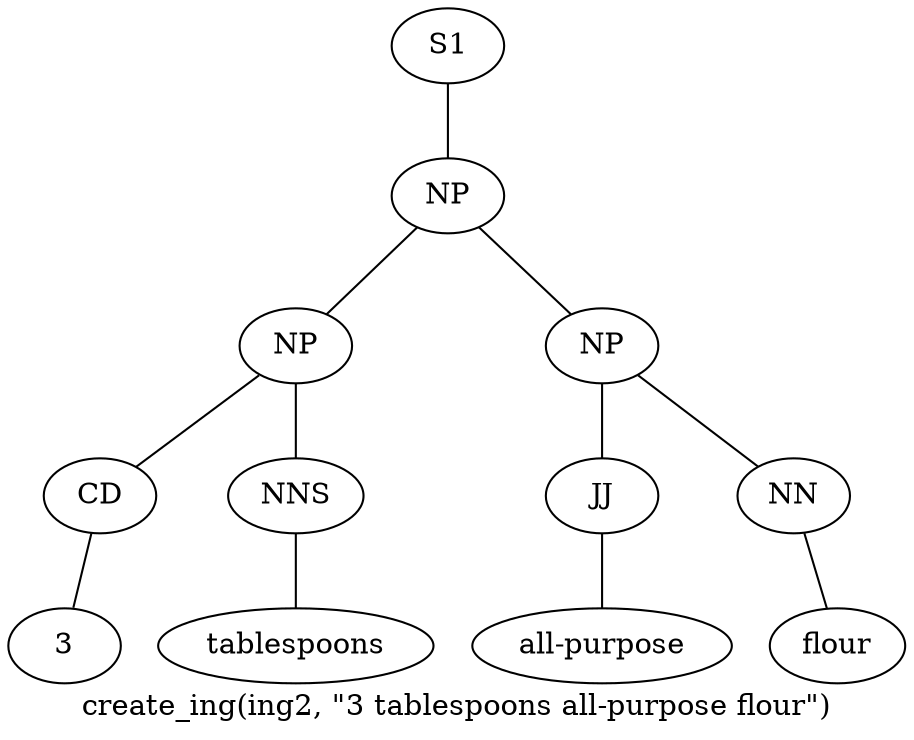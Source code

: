 graph SyntaxGraph {
	label = "create_ing(ing2, \"3 tablespoons all-purpose flour\")";
	Node0 [label="S1"];
	Node1 [label="NP"];
	Node2 [label="NP"];
	Node3 [label="CD"];
	Node4 [label="3"];
	Node5 [label="NNS"];
	Node6 [label="tablespoons"];
	Node7 [label="NP"];
	Node8 [label="JJ"];
	Node9 [label="all-purpose"];
	Node10 [label="NN"];
	Node11 [label="flour"];

	Node0 -- Node1;
	Node1 -- Node2;
	Node1 -- Node7;
	Node2 -- Node3;
	Node2 -- Node5;
	Node3 -- Node4;
	Node5 -- Node6;
	Node7 -- Node8;
	Node7 -- Node10;
	Node8 -- Node9;
	Node10 -- Node11;
}